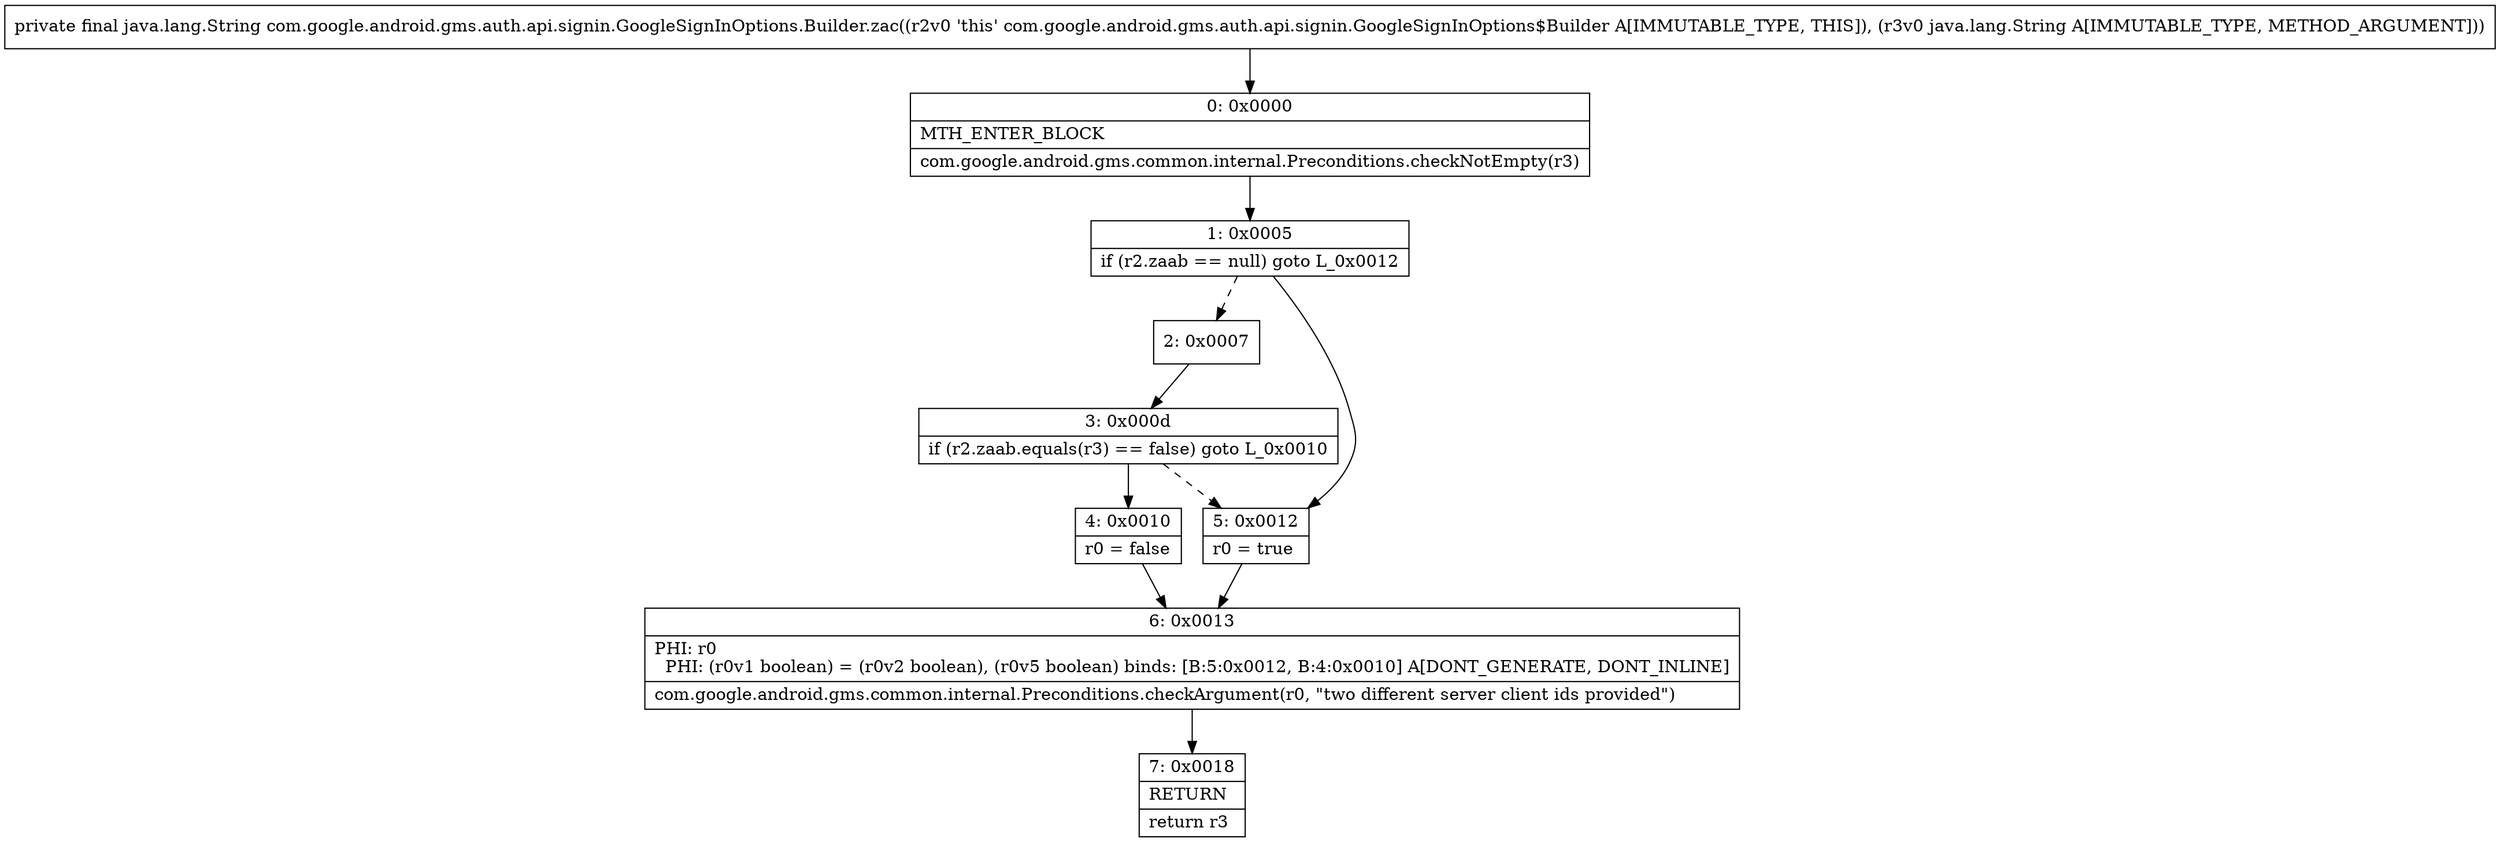 digraph "CFG forcom.google.android.gms.auth.api.signin.GoogleSignInOptions.Builder.zac(Ljava\/lang\/String;)Ljava\/lang\/String;" {
Node_0 [shape=record,label="{0\:\ 0x0000|MTH_ENTER_BLOCK\l|com.google.android.gms.common.internal.Preconditions.checkNotEmpty(r3)\l}"];
Node_1 [shape=record,label="{1\:\ 0x0005|if (r2.zaab == null) goto L_0x0012\l}"];
Node_2 [shape=record,label="{2\:\ 0x0007}"];
Node_3 [shape=record,label="{3\:\ 0x000d|if (r2.zaab.equals(r3) == false) goto L_0x0010\l}"];
Node_4 [shape=record,label="{4\:\ 0x0010|r0 = false\l}"];
Node_5 [shape=record,label="{5\:\ 0x0012|r0 = true\l}"];
Node_6 [shape=record,label="{6\:\ 0x0013|PHI: r0 \l  PHI: (r0v1 boolean) = (r0v2 boolean), (r0v5 boolean) binds: [B:5:0x0012, B:4:0x0010] A[DONT_GENERATE, DONT_INLINE]\l|com.google.android.gms.common.internal.Preconditions.checkArgument(r0, \"two different server client ids provided\")\l}"];
Node_7 [shape=record,label="{7\:\ 0x0018|RETURN\l|return r3\l}"];
MethodNode[shape=record,label="{private final java.lang.String com.google.android.gms.auth.api.signin.GoogleSignInOptions.Builder.zac((r2v0 'this' com.google.android.gms.auth.api.signin.GoogleSignInOptions$Builder A[IMMUTABLE_TYPE, THIS]), (r3v0 java.lang.String A[IMMUTABLE_TYPE, METHOD_ARGUMENT])) }"];
MethodNode -> Node_0;
Node_0 -> Node_1;
Node_1 -> Node_2[style=dashed];
Node_1 -> Node_5;
Node_2 -> Node_3;
Node_3 -> Node_4;
Node_3 -> Node_5[style=dashed];
Node_4 -> Node_6;
Node_5 -> Node_6;
Node_6 -> Node_7;
}

